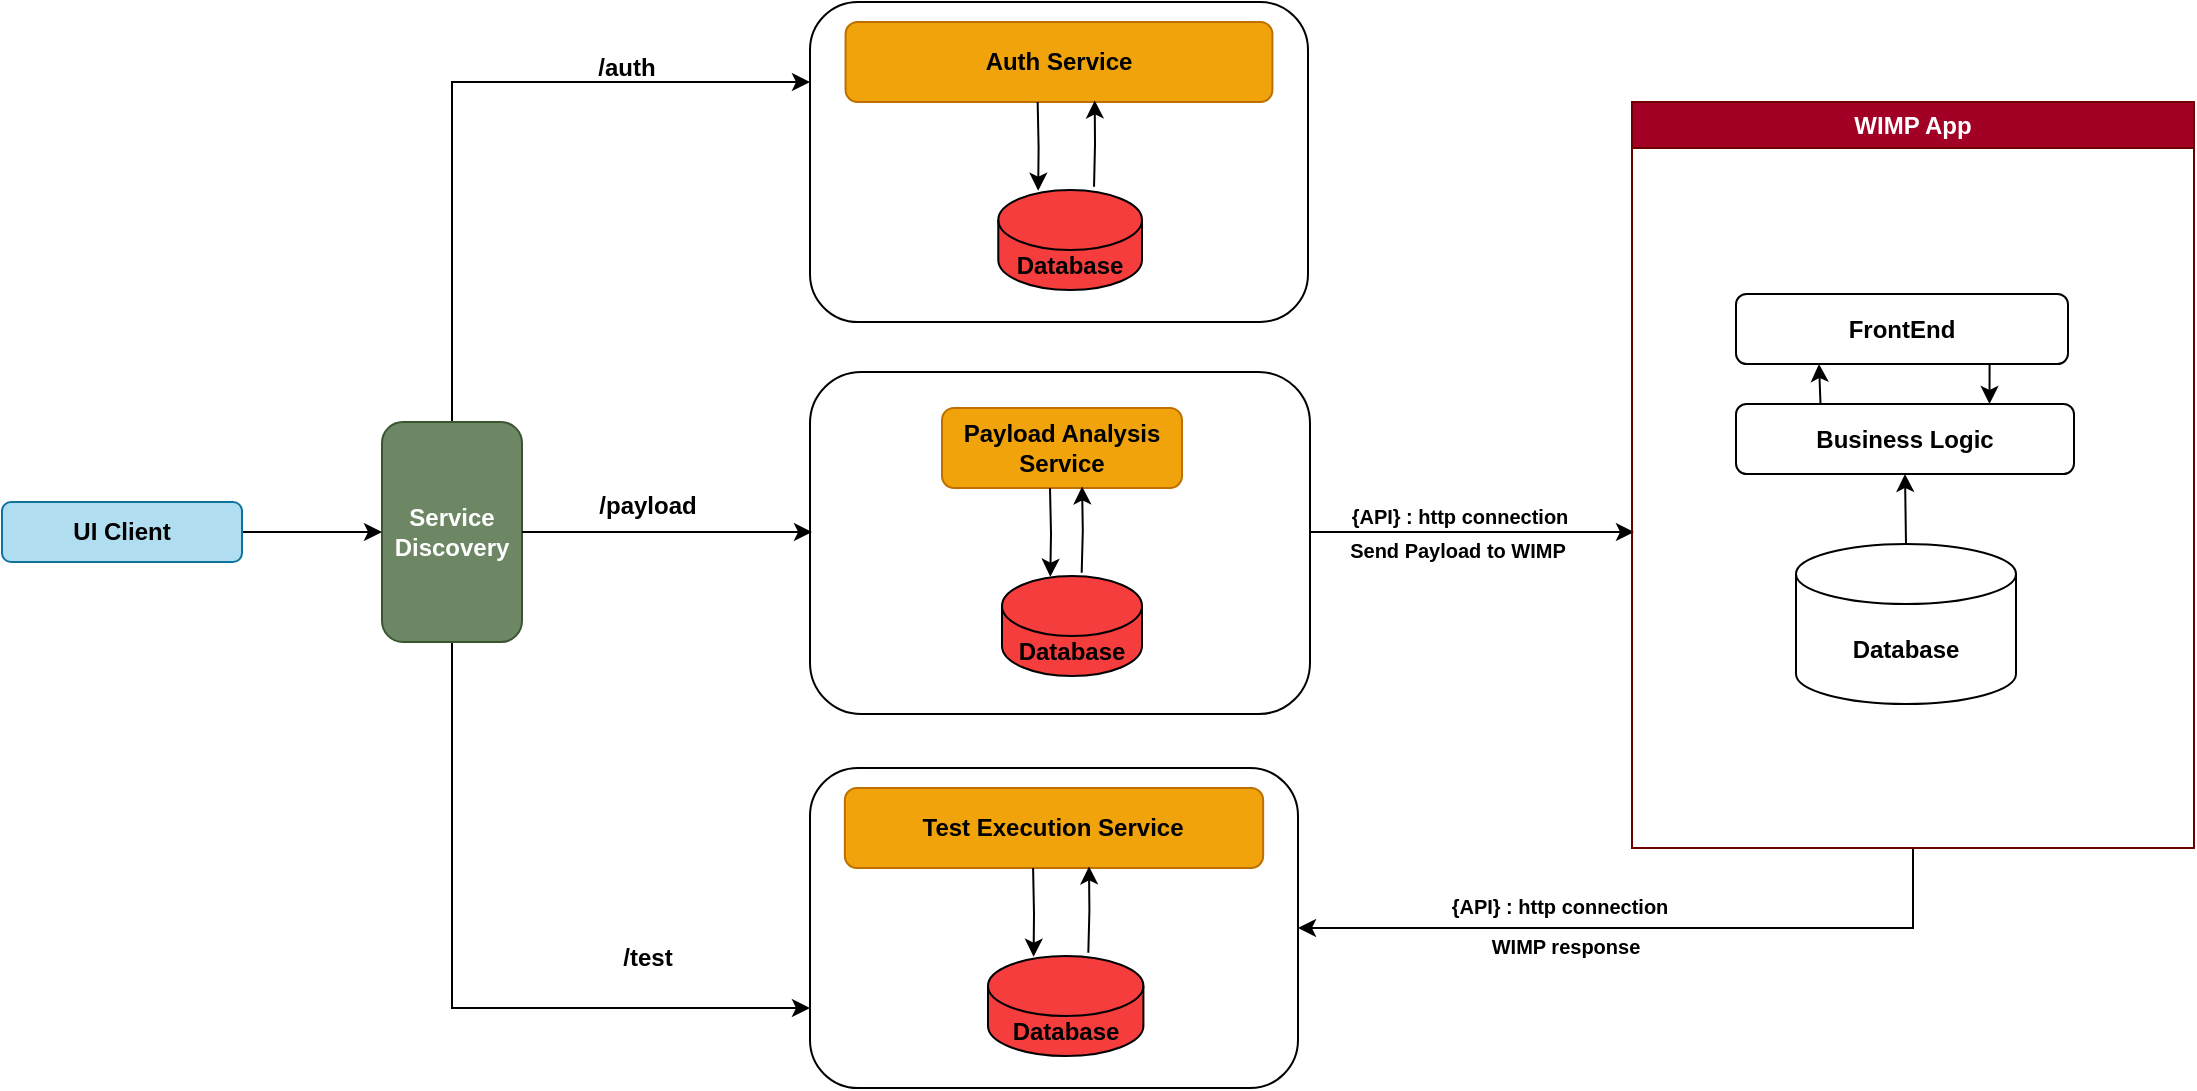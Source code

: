 <mxfile version="24.7.1" type="google" pages="3">
  <diagram id="7PJIwkh1yl2igb1_LkiO" name="Architecture">
    <mxGraphModel grid="0" page="1" gridSize="10" guides="1" tooltips="1" connect="1" arrows="1" fold="1" pageScale="1" pageWidth="1169" pageHeight="827" math="0" shadow="0">
      <root>
        <mxCell id="0" />
        <mxCell id="1" parent="0" />
        <mxCell id="Lho3KapFsk-G_WwMW2L7-36" style="edgeStyle=orthogonalEdgeStyle;rounded=0;orthogonalLoop=1;jettySize=auto;html=1;exitX=0.5;exitY=0;exitDx=0;exitDy=0;entryX=0;entryY=0.25;entryDx=0;entryDy=0;" edge="1" parent="1" source="Lho3KapFsk-G_WwMW2L7-5" target="Lho3KapFsk-G_WwMW2L7-30">
          <mxGeometry relative="1" as="geometry" />
        </mxCell>
        <mxCell id="Lho3KapFsk-G_WwMW2L7-37" style="edgeStyle=orthogonalEdgeStyle;rounded=0;orthogonalLoop=1;jettySize=auto;html=1;exitX=0.5;exitY=1;exitDx=0;exitDy=0;entryX=0;entryY=0.75;entryDx=0;entryDy=0;" edge="1" parent="1" source="Lho3KapFsk-G_WwMW2L7-5" target="Lho3KapFsk-G_WwMW2L7-21">
          <mxGeometry relative="1" as="geometry" />
        </mxCell>
        <mxCell id="Lho3KapFsk-G_WwMW2L7-5" value="Service Discovery" style="rounded=1;whiteSpace=wrap;html=1;fillColor=#6d8764;fontColor=#ffffff;strokeColor=#3A5431;fontStyle=1" vertex="1" parent="1">
          <mxGeometry x="206" y="320" width="70" height="110" as="geometry" />
        </mxCell>
        <mxCell id="Lho3KapFsk-G_WwMW2L7-18" style="edgeStyle=orthogonalEdgeStyle;rounded=0;orthogonalLoop=1;jettySize=auto;html=1;exitX=1;exitY=0.5;exitDx=0;exitDy=0;entryX=0;entryY=0.5;entryDx=0;entryDy=0;" edge="1" parent="1" source="Lho3KapFsk-G_WwMW2L7-19" target="Lho3KapFsk-G_WwMW2L7-5">
          <mxGeometry relative="1" as="geometry" />
        </mxCell>
        <mxCell id="Lho3KapFsk-G_WwMW2L7-19" value="UI Client" style="rounded=1;whiteSpace=wrap;html=1;fillColor=#b1ddf0;strokeColor=#10739e;fontStyle=1" vertex="1" parent="1">
          <mxGeometry x="16" y="360" width="120" height="30" as="geometry" />
        </mxCell>
        <mxCell id="Lho3KapFsk-G_WwMW2L7-22" value="" style="group" connectable="0" vertex="1" parent="1">
          <mxGeometry x="420" y="493" width="244" height="160" as="geometry" />
        </mxCell>
        <mxCell id="Lho3KapFsk-G_WwMW2L7-21" value="" style="rounded=1;whiteSpace=wrap;html=1;" vertex="1" parent="Lho3KapFsk-G_WwMW2L7-22">
          <mxGeometry width="244" height="160" as="geometry" />
        </mxCell>
        <mxCell id="Lho3KapFsk-G_WwMW2L7-7" value="Test Execution Service" style="rounded=1;whiteSpace=wrap;html=1;fillColor=#f0a30a;fontColor=#000000;strokeColor=#BD7000;fontStyle=1" vertex="1" parent="Lho3KapFsk-G_WwMW2L7-22">
          <mxGeometry x="17.429" y="10" width="209.143" height="40" as="geometry" />
        </mxCell>
        <mxCell id="Lho3KapFsk-G_WwMW2L7-12" value="Database" style="shape=cylinder3;whiteSpace=wrap;html=1;boundedLbl=1;backgroundOutline=1;size=15;fillColor=#f53d3d;fontStyle=1" vertex="1" parent="Lho3KapFsk-G_WwMW2L7-22">
          <mxGeometry x="89" y="94" width="77.71" height="50" as="geometry" />
        </mxCell>
        <mxCell id="Lho3KapFsk-G_WwMW2L7-13" style="edgeStyle=orthogonalEdgeStyle;rounded=0;orthogonalLoop=1;jettySize=auto;html=1;exitX=0.855;exitY=0;exitDx=0;exitDy=4.35;exitPerimeter=0;entryX=0.667;entryY=1.03;entryDx=0;entryDy=0;entryPerimeter=0;" edge="1" parent="Lho3KapFsk-G_WwMW2L7-22">
          <mxGeometry relative="1" as="geometry">
            <mxPoint x="139.167" y="92.35" as="sourcePoint" />
            <mxPoint x="139.498" y="49.2" as="targetPoint" />
          </mxGeometry>
        </mxCell>
        <mxCell id="Lho3KapFsk-G_WwMW2L7-14" style="edgeStyle=orthogonalEdgeStyle;rounded=0;orthogonalLoop=1;jettySize=auto;html=1;exitX=0.25;exitY=1;exitDx=0;exitDy=0;entryX=0.145;entryY=0;entryDx=0;entryDy=4.35;entryPerimeter=0;" edge="1" parent="Lho3KapFsk-G_WwMW2L7-22">
          <mxGeometry relative="1" as="geometry">
            <mxPoint x="111.543" y="50" as="sourcePoint" />
            <mxPoint x="111.804" y="94.35" as="targetPoint" />
          </mxGeometry>
        </mxCell>
        <mxCell id="Lho3KapFsk-G_WwMW2L7-23" value="" style="group" connectable="0" vertex="1" parent="1">
          <mxGeometry x="420" y="295" width="250" height="171" as="geometry" />
        </mxCell>
        <mxCell id="Lho3KapFsk-G_WwMW2L7-52" style="edgeStyle=orthogonalEdgeStyle;rounded=0;orthogonalLoop=1;jettySize=auto;html=1;exitX=1;exitY=0.5;exitDx=0;exitDy=0;" edge="1" parent="Lho3KapFsk-G_WwMW2L7-23">
          <mxGeometry relative="1" as="geometry">
            <mxPoint x="412" y="80" as="targetPoint" />
            <mxPoint x="214" y="80" as="sourcePoint" />
          </mxGeometry>
        </mxCell>
        <mxCell id="Lho3KapFsk-G_WwMW2L7-24" value="" style="rounded=1;whiteSpace=wrap;html=1;" vertex="1" parent="Lho3KapFsk-G_WwMW2L7-23">
          <mxGeometry width="250" height="171" as="geometry" />
        </mxCell>
        <mxCell id="Lho3KapFsk-G_WwMW2L7-25" value="Payload Analysis Service" style="rounded=1;whiteSpace=wrap;html=1;fillColor=#f0a30a;fontColor=#000000;strokeColor=#BD7000;fontStyle=1" vertex="1" parent="Lho3KapFsk-G_WwMW2L7-23">
          <mxGeometry x="66" y="18" width="120" height="40" as="geometry" />
        </mxCell>
        <mxCell id="Lho3KapFsk-G_WwMW2L7-26" value="Database" style="shape=cylinder3;whiteSpace=wrap;html=1;boundedLbl=1;backgroundOutline=1;size=15;fillColor=#f53d3d;fontStyle=1" vertex="1" parent="Lho3KapFsk-G_WwMW2L7-23">
          <mxGeometry x="96" y="102" width="70" height="50" as="geometry" />
        </mxCell>
        <mxCell id="Lho3KapFsk-G_WwMW2L7-27" style="edgeStyle=orthogonalEdgeStyle;rounded=0;orthogonalLoop=1;jettySize=auto;html=1;exitX=0.855;exitY=0;exitDx=0;exitDy=4.35;exitPerimeter=0;entryX=0.667;entryY=1.03;entryDx=0;entryDy=0;entryPerimeter=0;" edge="1" parent="Lho3KapFsk-G_WwMW2L7-23">
          <mxGeometry relative="1" as="geometry">
            <mxPoint x="135.85" y="100.35" as="sourcePoint" />
            <mxPoint x="136.04" y="57.2" as="targetPoint" />
          </mxGeometry>
        </mxCell>
        <mxCell id="Lho3KapFsk-G_WwMW2L7-28" style="edgeStyle=orthogonalEdgeStyle;rounded=0;orthogonalLoop=1;jettySize=auto;html=1;exitX=0.25;exitY=1;exitDx=0;exitDy=0;entryX=0.145;entryY=0;entryDx=0;entryDy=4.35;entryPerimeter=0;" edge="1" parent="Lho3KapFsk-G_WwMW2L7-23">
          <mxGeometry relative="1" as="geometry">
            <mxPoint x="120" y="58" as="sourcePoint" />
            <mxPoint x="120.15" y="102.35" as="targetPoint" />
          </mxGeometry>
        </mxCell>
        <mxCell id="Lho3KapFsk-G_WwMW2L7-29" value="" style="group" connectable="0" vertex="1" parent="1">
          <mxGeometry x="420" y="110" width="249" height="160" as="geometry" />
        </mxCell>
        <mxCell id="Lho3KapFsk-G_WwMW2L7-30" value="" style="rounded=1;whiteSpace=wrap;html=1;" vertex="1" parent="Lho3KapFsk-G_WwMW2L7-29">
          <mxGeometry width="249.0" height="160" as="geometry" />
        </mxCell>
        <mxCell id="Lho3KapFsk-G_WwMW2L7-31" value="Auth Service" style="rounded=1;whiteSpace=wrap;html=1;fillColor=#f0a30a;fontColor=#000000;strokeColor=#BD7000;fontStyle=1" vertex="1" parent="Lho3KapFsk-G_WwMW2L7-29">
          <mxGeometry x="17.786" y="10" width="213.429" height="40" as="geometry" />
        </mxCell>
        <mxCell id="Lho3KapFsk-G_WwMW2L7-32" value="Database" style="shape=cylinder3;whiteSpace=wrap;html=1;boundedLbl=1;backgroundOutline=1;size=15;fillColor=#f53d3d;fontStyle=1" vertex="1" parent="Lho3KapFsk-G_WwMW2L7-29">
          <mxGeometry x="94.14" y="94" width="71.86" height="50" as="geometry" />
        </mxCell>
        <mxCell id="Lho3KapFsk-G_WwMW2L7-33" style="edgeStyle=orthogonalEdgeStyle;rounded=0;orthogonalLoop=1;jettySize=auto;html=1;exitX=0.855;exitY=0;exitDx=0;exitDy=4.35;exitPerimeter=0;entryX=0.667;entryY=1.03;entryDx=0;entryDy=0;entryPerimeter=0;" edge="1" parent="Lho3KapFsk-G_WwMW2L7-29">
          <mxGeometry relative="1" as="geometry">
            <mxPoint x="142.019" y="92.35" as="sourcePoint" />
            <mxPoint x="142.357" y="49.2" as="targetPoint" />
          </mxGeometry>
        </mxCell>
        <mxCell id="Lho3KapFsk-G_WwMW2L7-34" style="edgeStyle=orthogonalEdgeStyle;rounded=0;orthogonalLoop=1;jettySize=auto;html=1;exitX=0.25;exitY=1;exitDx=0;exitDy=0;entryX=0.145;entryY=0;entryDx=0;entryDy=4.35;entryPerimeter=0;" edge="1" parent="Lho3KapFsk-G_WwMW2L7-29">
          <mxGeometry relative="1" as="geometry">
            <mxPoint x="113.829" y="50" as="sourcePoint" />
            <mxPoint x="114.095" y="94.35" as="targetPoint" />
          </mxGeometry>
        </mxCell>
        <mxCell id="Lho3KapFsk-G_WwMW2L7-53" style="edgeStyle=orthogonalEdgeStyle;rounded=0;orthogonalLoop=1;jettySize=auto;html=1;exitX=0.5;exitY=1;exitDx=0;exitDy=0;entryX=1;entryY=0.5;entryDx=0;entryDy=0;" edge="1" parent="1" source="Lho3KapFsk-G_WwMW2L7-38" target="Lho3KapFsk-G_WwMW2L7-21">
          <mxGeometry relative="1" as="geometry" />
        </mxCell>
        <mxCell id="Lho3KapFsk-G_WwMW2L7-38" value="WIMP App" style="swimlane;whiteSpace=wrap;html=1;fontStyle=1;fillColor=#a20025;fontColor=#ffffff;strokeColor=#6F0000;" vertex="1" parent="1">
          <mxGeometry x="831" y="160" width="281" height="373" as="geometry" />
        </mxCell>
        <mxCell id="Lho3KapFsk-G_WwMW2L7-46" style="edgeStyle=orthogonalEdgeStyle;rounded=0;orthogonalLoop=1;jettySize=auto;html=1;exitX=0.75;exitY=1;exitDx=0;exitDy=0;entryX=0.75;entryY=0;entryDx=0;entryDy=0;" edge="1" parent="Lho3KapFsk-G_WwMW2L7-38" source="Lho3KapFsk-G_WwMW2L7-39" target="Lho3KapFsk-G_WwMW2L7-40">
          <mxGeometry relative="1" as="geometry" />
        </mxCell>
        <mxCell id="Lho3KapFsk-G_WwMW2L7-39" value="FrontEnd" style="rounded=1;whiteSpace=wrap;html=1;fontStyle=1" vertex="1" parent="Lho3KapFsk-G_WwMW2L7-38">
          <mxGeometry x="52" y="96" width="166" height="35" as="geometry" />
        </mxCell>
        <mxCell id="Lho3KapFsk-G_WwMW2L7-45" style="edgeStyle=orthogonalEdgeStyle;rounded=0;orthogonalLoop=1;jettySize=auto;html=1;exitX=0.25;exitY=0;exitDx=0;exitDy=0;entryX=0.25;entryY=1;entryDx=0;entryDy=0;" edge="1" parent="Lho3KapFsk-G_WwMW2L7-38" source="Lho3KapFsk-G_WwMW2L7-40" target="Lho3KapFsk-G_WwMW2L7-39">
          <mxGeometry relative="1" as="geometry" />
        </mxCell>
        <mxCell id="Lho3KapFsk-G_WwMW2L7-40" value="Business Logic" style="rounded=1;whiteSpace=wrap;html=1;fontStyle=1" vertex="1" parent="Lho3KapFsk-G_WwMW2L7-38">
          <mxGeometry x="52" y="151" width="169" height="35" as="geometry" />
        </mxCell>
        <mxCell id="Lho3KapFsk-G_WwMW2L7-43" style="edgeStyle=orthogonalEdgeStyle;rounded=0;orthogonalLoop=1;jettySize=auto;html=1;exitX=0.5;exitY=0;exitDx=0;exitDy=0;exitPerimeter=0;entryX=0.5;entryY=1;entryDx=0;entryDy=0;" edge="1" parent="Lho3KapFsk-G_WwMW2L7-38" source="Lho3KapFsk-G_WwMW2L7-42" target="Lho3KapFsk-G_WwMW2L7-40">
          <mxGeometry relative="1" as="geometry" />
        </mxCell>
        <mxCell id="Lho3KapFsk-G_WwMW2L7-42" value="Database" style="shape=cylinder3;whiteSpace=wrap;html=1;boundedLbl=1;backgroundOutline=1;size=15;fontStyle=1" vertex="1" parent="Lho3KapFsk-G_WwMW2L7-38">
          <mxGeometry x="82" y="221" width="110" height="80" as="geometry" />
        </mxCell>
        <mxCell id="Lho3KapFsk-G_WwMW2L7-51" value="{API} : http connection" style="text;html=1;align=center;verticalAlign=middle;whiteSpace=wrap;rounded=0;fontStyle=1;fontSize=10;" vertex="1" parent="1">
          <mxGeometry x="720" y="547" width="150" height="30" as="geometry" />
        </mxCell>
        <mxCell id="Lho3KapFsk-G_WwMW2L7-54" value="{API} : http connection" style="text;html=1;align=center;verticalAlign=middle;whiteSpace=wrap;rounded=0;fontStyle=1;fontSize=10;" vertex="1" parent="1">
          <mxGeometry x="670" y="352" width="150" height="30" as="geometry" />
        </mxCell>
        <mxCell id="Lho3KapFsk-G_WwMW2L7-56" value="&lt;span style=&quot;font-weight: 700; text-wrap: nowrap;&quot;&gt;/payload&lt;/span&gt;" style="text;html=1;align=center;verticalAlign=middle;whiteSpace=wrap;rounded=0;" vertex="1" parent="1">
          <mxGeometry x="309" y="352" width="60" height="20" as="geometry" />
        </mxCell>
        <mxCell id="Lho3KapFsk-G_WwMW2L7-59" value="/auth" style="text;html=1;align=center;verticalAlign=middle;resizable=0;points=[];autosize=1;strokeColor=none;fillColor=none;fontStyle=1" vertex="1" parent="1">
          <mxGeometry x="303" y="128" width="50" height="30" as="geometry" />
        </mxCell>
        <mxCell id="Lho3KapFsk-G_WwMW2L7-60" value="&lt;span style=&quot;font-weight: 700; text-wrap: nowrap;&quot;&gt;/test&lt;/span&gt;" style="text;html=1;align=center;verticalAlign=middle;whiteSpace=wrap;rounded=0;" vertex="1" parent="1">
          <mxGeometry x="309" y="573" width="60" height="30" as="geometry" />
        </mxCell>
        <mxCell id="QWPHpEQG-vNg7snsBNsD-1" value="WIMP response" style="text;html=1;align=center;verticalAlign=middle;whiteSpace=wrap;rounded=0;fontStyle=1;fontSize=10;" vertex="1" parent="1">
          <mxGeometry x="723" y="567" width="150" height="30" as="geometry" />
        </mxCell>
        <mxCell id="QWPHpEQG-vNg7snsBNsD-2" value="Send Payload to WIMP" style="text;html=1;align=center;verticalAlign=middle;whiteSpace=wrap;rounded=0;fontStyle=1;fontSize=10;" vertex="1" parent="1">
          <mxGeometry x="669" y="369" width="150" height="30" as="geometry" />
        </mxCell>
        <mxCell id="w6f-t58NFPNfgxpDCZbI-1" style="edgeStyle=orthogonalEdgeStyle;rounded=0;orthogonalLoop=1;jettySize=auto;html=1;exitX=1;exitY=0.5;exitDx=0;exitDy=0;entryX=0.004;entryY=0.468;entryDx=0;entryDy=0;entryPerimeter=0;" edge="1" parent="1" source="Lho3KapFsk-G_WwMW2L7-5" target="Lho3KapFsk-G_WwMW2L7-24">
          <mxGeometry relative="1" as="geometry" />
        </mxCell>
      </root>
    </mxGraphModel>
  </diagram>
  <diagram id="p8JpVpi4hdnFVoVBdrq_" name="Architecture IoTTestTool">
    <mxGraphModel grid="0" page="1" gridSize="10" guides="1" tooltips="1" connect="1" arrows="1" fold="1" pageScale="1" pageWidth="1169" pageHeight="827" math="0" shadow="0">
      <root>
        <mxCell id="0" />
        <mxCell id="1" parent="0" />
        <mxCell id="hH7E1oOwA9dy5rn2mmX7-33" style="edgeStyle=orthogonalEdgeStyle;rounded=0;orthogonalLoop=1;jettySize=auto;html=1;exitX=1;exitY=0.5;exitDx=0;exitDy=0;fontStyle=1" edge="1" parent="1" source="rj8hadXewfnGIuyZVq-A-1">
          <mxGeometry relative="1" as="geometry">
            <mxPoint x="328" y="147" as="targetPoint" />
          </mxGeometry>
        </mxCell>
        <mxCell id="rj8hadXewfnGIuyZVq-A-1" value="COLLECT DES DONNÉES IoT" style="swimlane;whiteSpace=wrap;html=1;fontStyle=1;fillColor=#d5e8d4;strokeColor=#82b366;" vertex="1" parent="1">
          <mxGeometry x="53" y="47" width="200" height="200" as="geometry" />
        </mxCell>
        <mxCell id="rj8hadXewfnGIuyZVq-A-7" value="1" style="ellipse;whiteSpace=wrap;html=1;aspect=fixed;fillColor=#e1d5e7;strokeColor=#9673a6;fontStyle=1;fontSize=33;" vertex="1" parent="rj8hadXewfnGIuyZVq-A-1">
          <mxGeometry x="16" y="36" width="46" height="46" as="geometry" />
        </mxCell>
        <mxCell id="rj8hadXewfnGIuyZVq-A-2" value="PAYLOAD" style="shape=process;whiteSpace=wrap;html=1;backgroundOutline=1;fontStyle=1;fillColor=#ffe6cc;strokeColor=#d79b00;" vertex="1" parent="1">
          <mxGeometry x="329" y="120" width="120" height="60" as="geometry" />
        </mxCell>
        <mxCell id="rj8hadXewfnGIuyZVq-A-3" value="BOITE NOIRE" style="text;html=1;align=center;verticalAlign=middle;resizable=0;points=[];autosize=1;strokeColor=none;fillColor=none;fontStyle=1" vertex="1" parent="1">
          <mxGeometry x="107.5" y="138" width="94" height="26" as="geometry" />
        </mxCell>
        <mxCell id="hH7E1oOwA9dy5rn2mmX7-35" style="edgeStyle=orthogonalEdgeStyle;rounded=0;orthogonalLoop=1;jettySize=auto;html=1;exitX=0.25;exitY=1;exitDx=0;exitDy=0;" edge="1" parent="1" source="rj8hadXewfnGIuyZVq-A-8">
          <mxGeometry relative="1" as="geometry">
            <mxPoint x="488" y="552" as="targetPoint" />
          </mxGeometry>
        </mxCell>
        <mxCell id="rj8hadXewfnGIuyZVq-A-8" value="OUTIL DE TEST" style="swimlane;whiteSpace=wrap;html=1;fontStyle=1;fillColor=#f5f5f5;fontColor=#333333;strokeColor=#808000;" vertex="1" parent="1">
          <mxGeometry x="289" y="267" width="797" height="227" as="geometry" />
        </mxCell>
        <mxCell id="hH7E1oOwA9dy5rn2mmX7-5" style="edgeStyle=orthogonalEdgeStyle;rounded=0;orthogonalLoop=1;jettySize=auto;html=1;exitX=1;exitY=0.5;exitDx=0;exitDy=0;entryX=0;entryY=0.5;entryDx=0;entryDy=0;fontStyle=1" edge="1" parent="rj8hadXewfnGIuyZVq-A-8" source="rj8hadXewfnGIuyZVq-A-9" target="rj8hadXewfnGIuyZVq-A-10">
          <mxGeometry relative="1" as="geometry" />
        </mxCell>
        <mxCell id="rj8hadXewfnGIuyZVq-A-9" value="AUTHENTIFICATION" style="rounded=1;whiteSpace=wrap;html=1;fontStyle=1" vertex="1" parent="rj8hadXewfnGIuyZVq-A-8">
          <mxGeometry x="19" y="45" width="120" height="60" as="geometry" />
        </mxCell>
        <mxCell id="hH7E1oOwA9dy5rn2mmX7-31" style="edgeStyle=orthogonalEdgeStyle;rounded=0;orthogonalLoop=1;jettySize=auto;html=1;exitX=1;exitY=0.5;exitDx=0;exitDy=0;fontStyle=1" edge="1" parent="rj8hadXewfnGIuyZVq-A-8" source="rj8hadXewfnGIuyZVq-A-10" target="rj8hadXewfnGIuyZVq-A-11">
          <mxGeometry relative="1" as="geometry" />
        </mxCell>
        <mxCell id="rj8hadXewfnGIuyZVq-A-10" value="TRAITEMENT DU PAYLOAD" style="rounded=1;whiteSpace=wrap;html=1;fontStyle=1" vertex="1" parent="rj8hadXewfnGIuyZVq-A-8">
          <mxGeometry x="188" y="45" width="122" height="60" as="geometry" />
        </mxCell>
        <mxCell id="hH7E1oOwA9dy5rn2mmX7-17" style="edgeStyle=orthogonalEdgeStyle;rounded=0;orthogonalLoop=1;jettySize=auto;html=1;exitX=1;exitY=0.5;exitDx=0;exitDy=0;entryX=0;entryY=0.5;entryDx=0;entryDy=0;fontStyle=1" edge="1" parent="rj8hadXewfnGIuyZVq-A-8" source="rj8hadXewfnGIuyZVq-A-11" target="hH7E1oOwA9dy5rn2mmX7-12">
          <mxGeometry relative="1" as="geometry" />
        </mxCell>
        <mxCell id="rj8hadXewfnGIuyZVq-A-11" value="EXECUTION&amp;nbsp; DES TESTS" style="rounded=1;whiteSpace=wrap;html=1;fontStyle=1" vertex="1" parent="rj8hadXewfnGIuyZVq-A-8">
          <mxGeometry x="350" y="45" width="120" height="60" as="geometry" />
        </mxCell>
        <mxCell id="hH7E1oOwA9dy5rn2mmX7-3" value="2" style="ellipse;whiteSpace=wrap;html=1;aspect=fixed;fillColor=#e1d5e7;strokeColor=#9673a6;fontStyle=1;fontSize=33;" vertex="1" parent="rj8hadXewfnGIuyZVq-A-8">
          <mxGeometry x="13" y="126" width="46" height="46" as="geometry" />
        </mxCell>
        <mxCell id="hH7E1oOwA9dy5rn2mmX7-19" style="edgeStyle=orthogonalEdgeStyle;rounded=0;orthogonalLoop=1;jettySize=auto;html=1;exitX=0.5;exitY=1;exitDx=0;exitDy=0;fontStyle=1" edge="1" parent="rj8hadXewfnGIuyZVq-A-8" source="hH7E1oOwA9dy5rn2mmX7-12">
          <mxGeometry relative="1" as="geometry">
            <mxPoint x="533" y="132" as="targetPoint" />
          </mxGeometry>
        </mxCell>
        <mxCell id="hH7E1oOwA9dy5rn2mmX7-12" value="ECHEC" style="rhombus;whiteSpace=wrap;html=1;fontStyle=1" vertex="1" parent="rj8hadXewfnGIuyZVq-A-8">
          <mxGeometry x="503" y="47" width="60" height="55" as="geometry" />
        </mxCell>
        <mxCell id="hH7E1oOwA9dy5rn2mmX7-34" style="edgeStyle=orthogonalEdgeStyle;rounded=0;orthogonalLoop=1;jettySize=auto;html=1;exitX=1;exitY=0.5;exitDx=0;exitDy=0;endArrow=none;endFill=0;fontStyle=1" edge="1" parent="rj8hadXewfnGIuyZVq-A-8" source="hH7E1oOwA9dy5rn2mmX7-20">
          <mxGeometry relative="1" as="geometry">
            <mxPoint x="616" y="76" as="targetPoint" />
          </mxGeometry>
        </mxCell>
        <mxCell id="hH7E1oOwA9dy5rn2mmX7-20" value="ANALYSE ECHEC" style="rounded=1;whiteSpace=wrap;html=1;fontStyle=1" vertex="1" parent="rj8hadXewfnGIuyZVq-A-8">
          <mxGeometry x="476" y="132" width="120" height="60" as="geometry" />
        </mxCell>
        <mxCell id="hH7E1oOwA9dy5rn2mmX7-21" value="&amp;nbsp;RAPPORT DE TEST" style="rounded=1;whiteSpace=wrap;html=1;fontStyle=1;arcSize=17;" vertex="1" parent="rj8hadXewfnGIuyZVq-A-8">
          <mxGeometry x="685" y="49" width="84" height="60" as="geometry" />
        </mxCell>
        <mxCell id="hH7E1oOwA9dy5rn2mmX7-25" value="[Non]" style="text;html=1;align=center;verticalAlign=middle;resizable=0;points=[];autosize=1;strokeColor=none;fillColor=none;fontStyle=1" vertex="1" parent="rj8hadXewfnGIuyZVq-A-8">
          <mxGeometry x="567" y="53" width="47" height="26" as="geometry" />
        </mxCell>
        <mxCell id="hH7E1oOwA9dy5rn2mmX7-30" style="edgeStyle=orthogonalEdgeStyle;rounded=0;orthogonalLoop=1;jettySize=auto;html=1;exitX=1;exitY=0.5;exitDx=0;exitDy=0;entryX=-0.083;entryY=0.433;entryDx=0;entryDy=0;entryPerimeter=0;fontStyle=1" edge="1" parent="rj8hadXewfnGIuyZVq-A-8" source="hH7E1oOwA9dy5rn2mmX7-12" target="hH7E1oOwA9dy5rn2mmX7-21">
          <mxGeometry relative="1" as="geometry" />
        </mxCell>
        <mxCell id="hH7E1oOwA9dy5rn2mmX7-36" style="edgeStyle=orthogonalEdgeStyle;rounded=0;orthogonalLoop=1;jettySize=auto;html=1;exitX=0.75;exitY=0;exitDx=0;exitDy=0;" edge="1" parent="1" source="hH7E1oOwA9dy5rn2mmX7-1">
          <mxGeometry relative="1" as="geometry">
            <mxPoint x="831" y="495" as="targetPoint" />
          </mxGeometry>
        </mxCell>
        <mxCell id="hH7E1oOwA9dy5rn2mmX7-1" value="WIMP App" style="swimlane;whiteSpace=wrap;html=1;fontStyle=1;fillColor=#d80073;fontColor=#ffffff;strokeColor=#A50040;" vertex="1" parent="1">
          <mxGeometry x="420" y="553" width="548" height="200" as="geometry" />
        </mxCell>
        <mxCell id="hH7E1oOwA9dy5rn2mmX7-2" value="BOITE NOIRE" style="text;html=1;align=center;verticalAlign=middle;resizable=0;points=[];autosize=1;strokeColor=none;fillColor=none;fontStyle=1" vertex="1" parent="hH7E1oOwA9dy5rn2mmX7-1">
          <mxGeometry x="227" y="87" width="94" height="26" as="geometry" />
        </mxCell>
        <mxCell id="hH7E1oOwA9dy5rn2mmX7-4" value="3" style="ellipse;whiteSpace=wrap;html=1;aspect=fixed;fillColor=#e1d5e7;strokeColor=#9673a6;fontStyle=1;fontSize=33;" vertex="1" parent="hH7E1oOwA9dy5rn2mmX7-1">
          <mxGeometry x="7" y="29" width="46" height="46" as="geometry" />
        </mxCell>
        <mxCell id="hH7E1oOwA9dy5rn2mmX7-24" value="[Oui]" style="text;html=1;align=center;verticalAlign=middle;resizable=0;points=[];autosize=1;strokeColor=none;fillColor=none;fontStyle=1" vertex="1" parent="1">
          <mxGeometry x="784.5" y="366" width="43" height="26" as="geometry" />
        </mxCell>
        <mxCell id="hH7E1oOwA9dy5rn2mmX7-32" style="edgeStyle=orthogonalEdgeStyle;rounded=0;orthogonalLoop=1;jettySize=auto;html=1;exitX=0.5;exitY=1;exitDx=0;exitDy=0;entryX=0.125;entryY=-0.022;entryDx=0;entryDy=0;entryPerimeter=0;fontStyle=1" edge="1" parent="1" source="rj8hadXewfnGIuyZVq-A-2" target="rj8hadXewfnGIuyZVq-A-8">
          <mxGeometry relative="1" as="geometry" />
        </mxCell>
      </root>
    </mxGraphModel>
  </diagram>
  <diagram id="KNDYBpGILWGlPk3Xi3_w" name="Microservice">
    <mxGraphModel grid="0" page="1" gridSize="10" guides="1" tooltips="1" connect="1" arrows="1" fold="1" pageScale="1" pageWidth="1169" pageHeight="827" math="0" shadow="0">
      <root>
        <mxCell id="0" />
        <mxCell id="1" parent="0" />
        <mxCell id="zldRT9XGIBylsrYmwoOK-1" value="" style="swimlane;startSize=0;dashed=1;strokeWidth=2;swimlaneLine=1;fillColor=#008a00;fontColor=#ffffff;strokeColor=#005700;" vertex="1" parent="1">
          <mxGeometry x="200" y="160" width="770" height="480" as="geometry" />
        </mxCell>
        <mxCell id="zldRT9XGIBylsrYmwoOK-3" value="" style="rounded=0;whiteSpace=wrap;html=1;dashed=1;strokeWidth=2;strokeColor=#00CC00;" vertex="1" parent="zldRT9XGIBylsrYmwoOK-1">
          <mxGeometry x="170" y="69" width="490" height="350" as="geometry" />
        </mxCell>
        <mxCell id="zldRT9XGIBylsrYmwoOK-2" value="Controllers" style="rounded=0;whiteSpace=wrap;html=1;fillColor=#cdeb8b;strokeColor=#36393d;fontSize=15;fontStyle=1" vertex="1" parent="zldRT9XGIBylsrYmwoOK-1">
          <mxGeometry x="241" y="338" width="340" height="30" as="geometry" />
        </mxCell>
        <mxCell id="zldRT9XGIBylsrYmwoOK-6" value="Express.js" style="text;html=1;align=center;verticalAlign=middle;whiteSpace=wrap;rounded=0;fontSize=16;fontStyle=1;fontColor=#00ff40;" vertex="1" parent="zldRT9XGIBylsrYmwoOK-1">
          <mxGeometry x="575" y="79" width="60" height="30" as="geometry" />
        </mxCell>
        <mxCell id="zldRT9XGIBylsrYmwoOK-8" value="Mongoose" style="rounded=0;whiteSpace=wrap;html=1;fillColor=#eeeeee;strokeColor=#36393d;fontSize=15;fontStyle=1" vertex="1" parent="zldRT9XGIBylsrYmwoOK-1">
          <mxGeometry x="30" y="260" width="110" height="159" as="geometry" />
        </mxCell>
        <mxCell id="zldRT9XGIBylsrYmwoOK-13" value="Node.js" style="text;html=1;align=center;verticalAlign=middle;whiteSpace=wrap;rounded=0;fontStyle=1;fontSize=18;" vertex="1" parent="zldRT9XGIBylsrYmwoOK-1">
          <mxGeometry x="20" y="20" width="60" height="30" as="geometry" />
        </mxCell>
        <mxCell id="zldRT9XGIBylsrYmwoOK-14" value="" style="shape=singleArrow;direction=north;whiteSpace=wrap;html=1;arrowWidth=0.514;arrowSize=0.064;fillColor=#f0a30a;strokeColor=#BD7000;fontColor=#000000;" vertex="1" parent="zldRT9XGIBylsrYmwoOK-1">
          <mxGeometry x="690" y="-17" width="37" height="437" as="geometry" />
        </mxCell>
        <mxCell id="zldRT9XGIBylsrYmwoOK-15" value="" style="shape=singleArrow;direction=south;whiteSpace=wrap;html=1;arrowWidth=0.52;arrowSize=0.35;fillColor=#f0a30a;strokeColor=#BD7000;fontColor=#000000;" vertex="1" parent="zldRT9XGIBylsrYmwoOK-1">
          <mxGeometry x="185" y="-12" width="35" height="80" as="geometry" />
        </mxCell>
        <mxCell id="zldRT9XGIBylsrYmwoOK-16" value="" style="shape=doubleArrow;whiteSpace=wrap;html=1;arrowWidth=0.533;arrowSize=0.25;fillColor=#f0a30a;strokeColor=#BD7000;fontColor=#000000;" vertex="1" parent="zldRT9XGIBylsrYmwoOK-1">
          <mxGeometry x="140" y="277" width="100" height="20" as="geometry" />
        </mxCell>
        <mxCell id="zldRT9XGIBylsrYmwoOK-17" value="" style="shape=doubleArrow;whiteSpace=wrap;html=1;arrowWidth=0.533;arrowSize=0.25;fillColor=#f0a30a;strokeColor=#BD7000;fontColor=#000000;" vertex="1" parent="zldRT9XGIBylsrYmwoOK-1">
          <mxGeometry x="140" y="344" width="100" height="20" as="geometry" />
        </mxCell>
        <mxCell id="zldRT9XGIBylsrYmwoOK-24" value="" style="shape=singleArrow;whiteSpace=wrap;html=1;arrowWidth=0.6;arrowSize=0.32;fillColor=#cdeb8b;strokeColor=#36393d;" vertex="1" parent="zldRT9XGIBylsrYmwoOK-1">
          <mxGeometry x="581" y="343" width="119" height="19" as="geometry" />
        </mxCell>
        <mxCell id="zldRT9XGIBylsrYmwoOK-25" value="" style="shape=singleArrow;direction=south;whiteSpace=wrap;html=1;arrowWidth=0.533;arrowSize=0.33;fillColor=#cdeb8b;strokeColor=#36393d;" vertex="1" parent="zldRT9XGIBylsrYmwoOK-1">
          <mxGeometry x="385" y="221" width="25" height="50" as="geometry" />
        </mxCell>
        <mxCell id="zldRT9XGIBylsrYmwoOK-26" value="" style="shape=singleArrow;direction=south;whiteSpace=wrap;html=1;arrowWidth=0.533;arrowSize=0.33;fillColor=#cdeb8b;strokeColor=#36393d;" vertex="1" parent="zldRT9XGIBylsrYmwoOK-1">
          <mxGeometry x="385" y="303" width="25" height="34" as="geometry" />
        </mxCell>
        <mxCell id="zldRT9XGIBylsrYmwoOK-27" value="" style="shape=singleArrow;whiteSpace=wrap;html=1;arrowWidth=0.6;arrowSize=0.32;fillColor=#cdeb8b;strokeColor=#36393d;" vertex="1" parent="zldRT9XGIBylsrYmwoOK-1">
          <mxGeometry x="582" y="278" width="119" height="19" as="geometry" />
        </mxCell>
        <mxCell id="zldRT9XGIBylsrYmwoOK-28" value="" style="shape=singleArrow;whiteSpace=wrap;html=1;arrowWidth=0.6;arrowSize=0.32;fillColor=#cdeb8b;strokeColor=#36393d;" vertex="1" parent="zldRT9XGIBylsrYmwoOK-1">
          <mxGeometry x="582" y="180" width="119" height="19" as="geometry" />
        </mxCell>
        <mxCell id="zldRT9XGIBylsrYmwoOK-29" value="" style="shape=singleArrow;direction=south;whiteSpace=wrap;html=1;arrowWidth=0.533;arrowSize=0.33;fillColor=#f0a30a;strokeColor=#BD7000;fontColor=#000000;" vertex="1" parent="zldRT9XGIBylsrYmwoOK-1">
          <mxGeometry x="50" y="420" width="25" height="68" as="geometry" />
        </mxCell>
        <mxCell id="zldRT9XGIBylsrYmwoOK-31" value="" style="shape=singleArrow;direction=south;whiteSpace=wrap;html=1;arrowWidth=0.533;arrowSize=0.33;fillColor=#f0a30a;strokeColor=#BD7000;fontColor=#000000;rotation=-180;" vertex="1" parent="zldRT9XGIBylsrYmwoOK-1">
          <mxGeometry x="80" y="420" width="25" height="72" as="geometry" />
        </mxCell>
        <mxCell id="zldRT9XGIBylsrYmwoOK-5" value="MongoDB" style="strokeWidth=2;html=1;shape=mxgraph.flowchart.database;whiteSpace=wrap;strokeColor=#00CC00;fontStyle=1;fontSize=14;" vertex="1" parent="1">
          <mxGeometry x="240" y="650" width="80" height="60" as="geometry" />
        </mxCell>
        <mxCell id="zldRT9XGIBylsrYmwoOK-12" value="JWT Authentification" style="rounded=0;whiteSpace=wrap;html=1;fillColor=#fa6800;strokeColor=#C73500;fontColor=#000000;fontStyle=1;fontSize=14;" vertex="1" parent="1">
          <mxGeometry x="440" y="430" width="340" height="32" as="geometry" />
        </mxCell>
        <mxCell id="zldRT9XGIBylsrYmwoOK-18" value="Matched Route" style="rounded=0;whiteSpace=wrap;html=1;fillColor=#b1ddf0;strokeColor=#10739e;fontStyle=1;fontSize=15;" vertex="1" parent="1">
          <mxGeometry x="440" y="314" width="340" height="66" as="geometry" />
        </mxCell>
        <mxCell id="zldRT9XGIBylsrYmwoOK-21" value="HTTP Request" style="text;html=1;align=center;verticalAlign=middle;whiteSpace=wrap;rounded=0;fontStyle=1;fontSize=12;" vertex="1" parent="1">
          <mxGeometry x="372" y="115" width="60" height="30" as="geometry" />
        </mxCell>
        <mxCell id="zldRT9XGIBylsrYmwoOK-22" value="HTTP Request" style="text;html=1;align=center;verticalAlign=middle;whiteSpace=wrap;rounded=0;fontStyle=1;fontSize=12;" vertex="1" parent="1">
          <mxGeometry x="879" y="113" width="60" height="30" as="geometry" />
        </mxCell>
      </root>
    </mxGraphModel>
  </diagram>
</mxfile>
